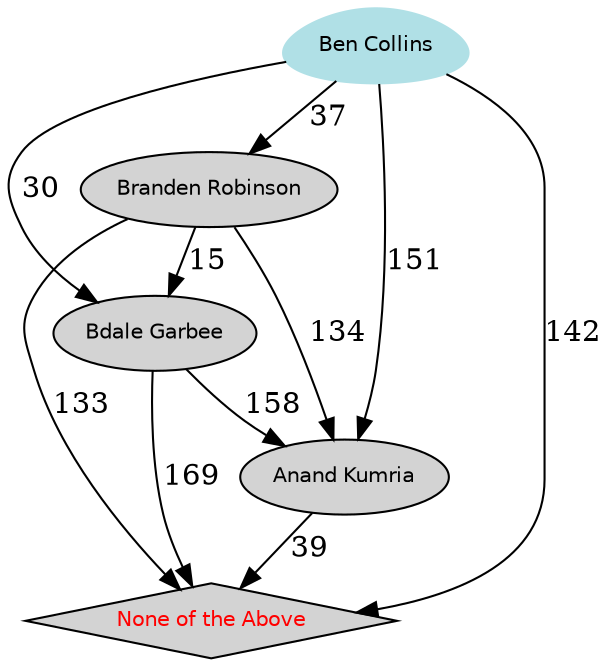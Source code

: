digraph Results {
  ranksep=0.25;
 "Branden Robinson" [ style="filled" , fontname="Helvetica", fontsize=10  ];
 "Branden Robinson" -> "Anand Kumria" [ label="134" ];
 "Branden Robinson" -> "Bdale Garbee" [ label="15" ];
 "Branden Robinson" -> "None of the Above" [ label="133" ];
 "Anand Kumria"  [ style="filled" , fontname="Helvetica", fontsize=10  ];
 "Anand Kumria" -> "None of the Above" [ label="39" ];
 "Ben Collins"  [ style="filled" , color="powderblue", shape=egg, fontcolor="Navy Blue", fontname="Helvetica", fontsize=10  ];
 "Ben Collins" -> "Branden Robinson" [ label="37" ];
 "Ben Collins" -> "Anand Kumria" [ label="151" ];
 "Ben Collins" -> "Bdale Garbee" [ label="30" ];
 "Ben Collins" -> "None of the Above" [ label="142" ];
 "Bdale Garbee" [ style="filled" , fontname="Helvetica", fontsize=10  ];
 "Bdale Garbee" -> "Anand Kumria" [ label="158" ];
 "Bdale Garbee" -> "None of the Above" [ label="169" ];
 "None of the Above" [ style="filled" , shape=diamond, fontcolor="Red", fontname="Helvetica", fontsize=10  ];
}
